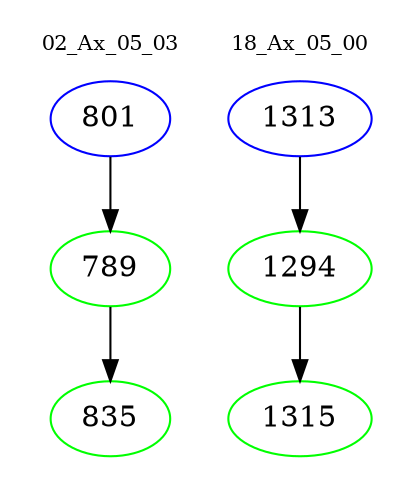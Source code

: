 digraph{
subgraph cluster_0 {
color = white
label = "02_Ax_05_03";
fontsize=10;
T0_801 [label="801", color="blue"]
T0_801 -> T0_789 [color="black"]
T0_789 [label="789", color="green"]
T0_789 -> T0_835 [color="black"]
T0_835 [label="835", color="green"]
}
subgraph cluster_1 {
color = white
label = "18_Ax_05_00";
fontsize=10;
T1_1313 [label="1313", color="blue"]
T1_1313 -> T1_1294 [color="black"]
T1_1294 [label="1294", color="green"]
T1_1294 -> T1_1315 [color="black"]
T1_1315 [label="1315", color="green"]
}
}

